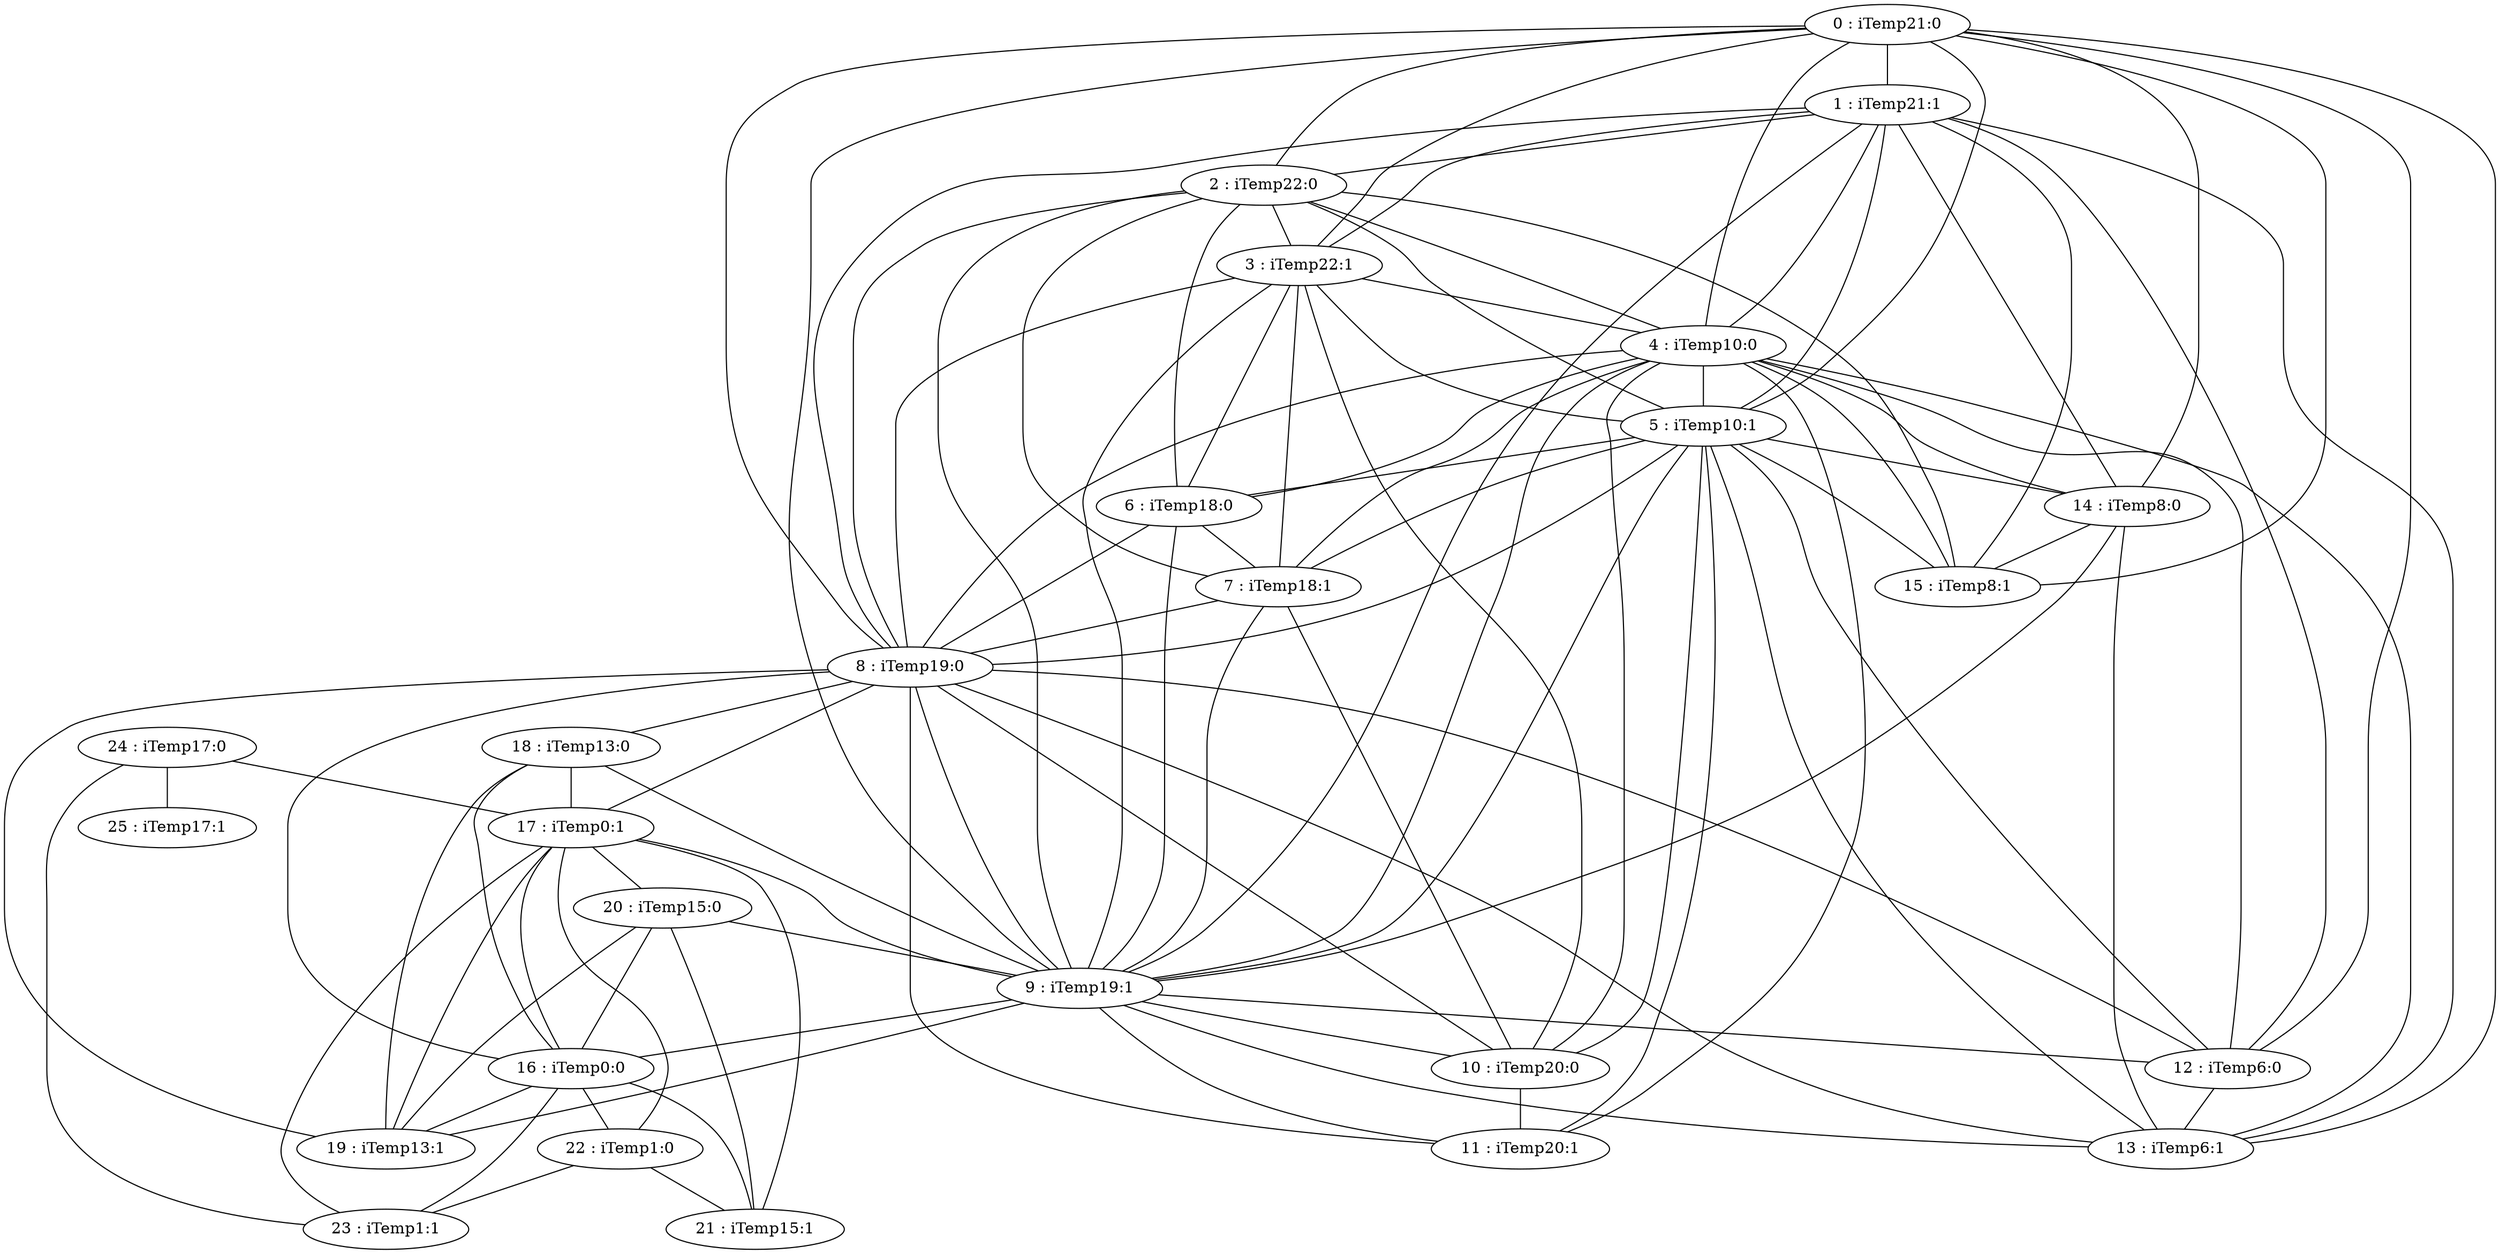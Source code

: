 graph G {
0[label="0 : iTemp21:0"];
1[label="1 : iTemp21:1"];
2[label="2 : iTemp22:0"];
3[label="3 : iTemp22:1"];
4[label="4 : iTemp10:0"];
5[label="5 : iTemp10:1"];
6[label="6 : iTemp18:0"];
7[label="7 : iTemp18:1"];
8[label="8 : iTemp19:0"];
9[label="9 : iTemp19:1"];
10[label="10 : iTemp20:0"];
11[label="11 : iTemp20:1"];
12[label="12 : iTemp6:0"];
13[label="13 : iTemp6:1"];
14[label="14 : iTemp8:0"];
15[label="15 : iTemp8:1"];
16[label="16 : iTemp0:0"];
17[label="17 : iTemp0:1"];
18[label="18 : iTemp13:0"];
19[label="19 : iTemp13:1"];
20[label="20 : iTemp15:0"];
21[label="21 : iTemp15:1"];
22[label="22 : iTemp1:0"];
23[label="23 : iTemp1:1"];
24[label="24 : iTemp17:0"];
25[label="25 : iTemp17:1"];
0--1 ;
2--3 ;
4--5 ;
6--7 ;
8--9 ;
10--11 ;
12--13 ;
14--15 ;
16--17 ;
18--19 ;
20--21 ;
22--23 ;
24--25 ;
10--7 ;
10--3 ;
12--1 ;
14--13 ;
14--9 ;
2--15 ;
18--17 ;
20--19 ;
20--9 ;
22--21 ;
24--17 ;
24--23 ;
0--2 ;
0--3 ;
1--2 ;
1--3 ;
0--4 ;
0--5 ;
1--4 ;
1--5 ;
2--4 ;
2--5 ;
3--4 ;
3--5 ;
2--6 ;
2--7 ;
3--6 ;
3--7 ;
4--6 ;
4--7 ;
5--6 ;
5--7 ;
2--8 ;
2--9 ;
3--8 ;
3--9 ;
4--8 ;
4--9 ;
5--8 ;
5--9 ;
6--8 ;
6--9 ;
7--8 ;
7--9 ;
4--10 ;
4--11 ;
5--10 ;
5--11 ;
8--10 ;
8--11 ;
9--10 ;
9--11 ;
8--0 ;
8--1 ;
9--0 ;
9--1 ;
0--12 ;
0--13 ;
1--13 ;
4--12 ;
4--13 ;
5--12 ;
5--13 ;
8--12 ;
8--13 ;
9--12 ;
9--13 ;
0--14 ;
0--15 ;
1--14 ;
1--15 ;
4--14 ;
4--15 ;
5--14 ;
5--15 ;
8--16 ;
8--17 ;
9--16 ;
9--17 ;
8--18 ;
8--19 ;
9--18 ;
9--19 ;
16--18 ;
16--19 ;
17--19 ;
16--20 ;
16--21 ;
17--20 ;
17--21 ;
16--22 ;
16--23 ;
17--22 ;
17--23 ;
}
